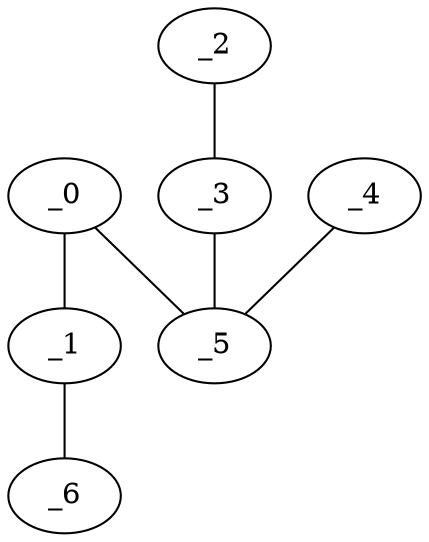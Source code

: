graph HP1_0052 {
	_0	 [x="0.754369",
		y="2.92397"];
	_1	 [x="0.94",
		y="0.67"];
	_0 -- _1;
	_5	 [x="2.50107",
		y="1.79185"];
	_0 -- _5;
	_6	 [x="1.41574",
		y="2.44308"];
	_1 -- _6;
	_2	 [x="2.59479",
		y="0.0976316"];
	_3	 [x="2.02743",
		y="3.13575"];
	_2 -- _3;
	_3 -- _5;
	_4	 [x="0.693137",
		y="1.91018"];
	_4 -- _5;
}
